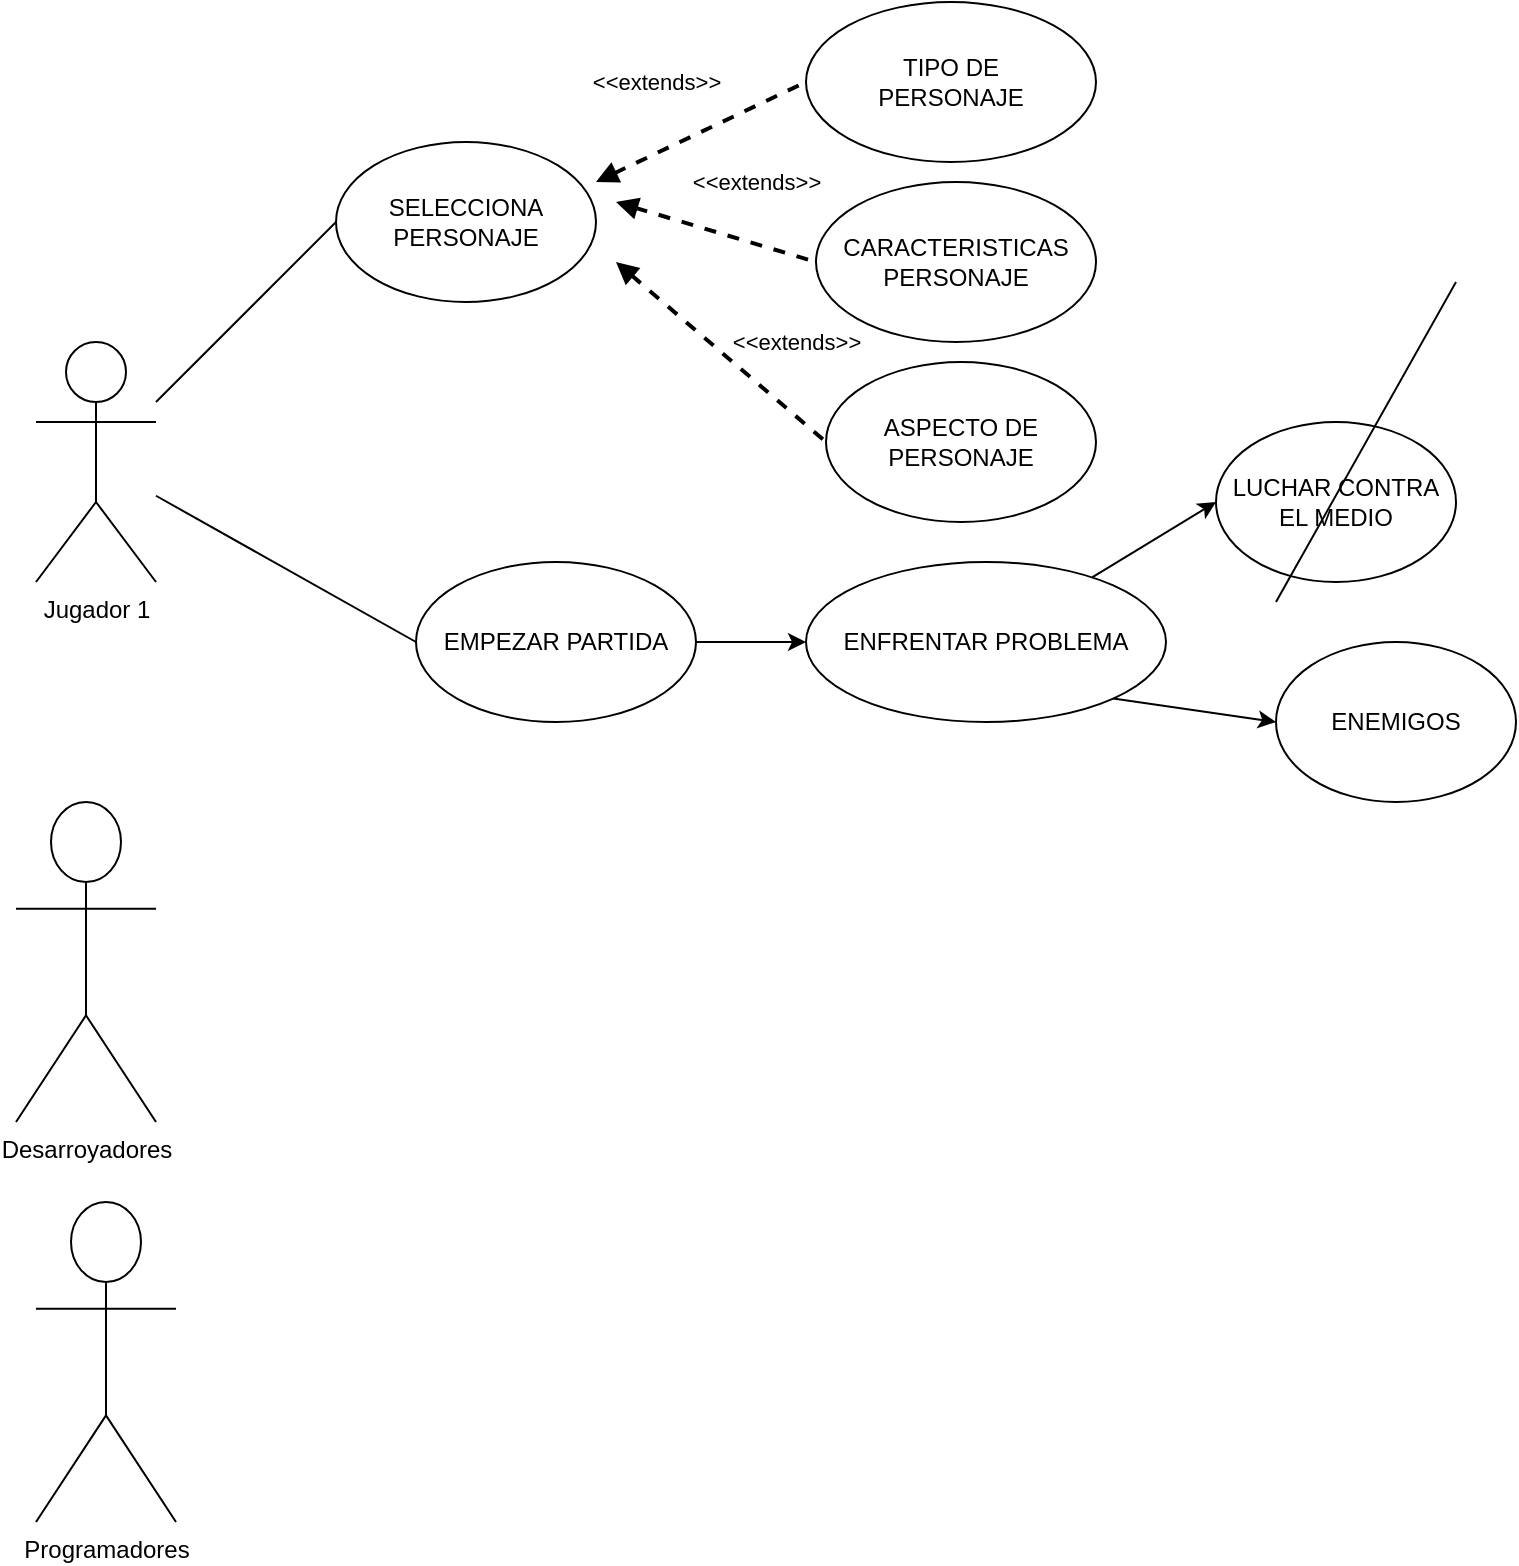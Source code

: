 <mxfile version="14.8.0" type="device"><diagram id="fitQpNGiqHhYkPvzq6KV" name="Page-1"><mxGraphModel dx="1422" dy="762" grid="1" gridSize="10" guides="1" tooltips="1" connect="1" arrows="1" fold="1" page="1" pageScale="1" pageWidth="1100" pageHeight="1700" math="0" shadow="0"><root><mxCell id="0"/><mxCell id="1" parent="0"/><mxCell id="144bVQLW-SNdpHemRbyg-1" value="Jugador 1" style="shape=umlActor;verticalLabelPosition=bottom;verticalAlign=top;html=1;outlineConnect=0;" parent="1" vertex="1"><mxGeometry x="60" y="180" width="60" height="120" as="geometry"/></mxCell><mxCell id="144bVQLW-SNdpHemRbyg-4" value="" style="endArrow=none;html=1;entryX=0;entryY=0.5;entryDx=0;entryDy=0;" parent="1" target="144bVQLW-SNdpHemRbyg-5" edge="1" source="144bVQLW-SNdpHemRbyg-1"><mxGeometry width="50" height="50" relative="1" as="geometry"><mxPoint x="130" y="160" as="sourcePoint"/><mxPoint x="200" y="110" as="targetPoint"/></mxGeometry></mxCell><mxCell id="144bVQLW-SNdpHemRbyg-5" value="SELECCIONA&lt;br&gt;PERSONAJE" style="ellipse;whiteSpace=wrap;html=1;" parent="1" vertex="1"><mxGeometry x="210" y="80" width="130" height="80" as="geometry"/></mxCell><mxCell id="144bVQLW-SNdpHemRbyg-7" value="TIPO DE&lt;br&gt;PERSONAJE" style="ellipse;whiteSpace=wrap;html=1;" parent="1" vertex="1"><mxGeometry x="445" y="10" width="145" height="80" as="geometry"/></mxCell><mxCell id="144bVQLW-SNdpHemRbyg-8" value="&amp;lt;&amp;lt;extends&amp;gt;&amp;gt;" style="endArrow=none;dashed=1;html=1;strokeWidth=2;entryX=0;entryY=0.5;entryDx=0;entryDy=0;startArrow=block;startFill=1;" parent="1" target="144bVQLW-SNdpHemRbyg-7" edge="1"><mxGeometry x="-0.165" y="32" width="50" height="50" relative="1" as="geometry"><mxPoint x="340" y="100" as="sourcePoint"/><mxPoint x="440" y="140" as="targetPoint"/><mxPoint as="offset"/></mxGeometry></mxCell><mxCell id="144bVQLW-SNdpHemRbyg-10" value="CARACTERISTICAS&lt;br&gt;PERSONAJE" style="ellipse;whiteSpace=wrap;html=1;" parent="1" vertex="1"><mxGeometry x="450" y="100" width="140" height="80" as="geometry"/></mxCell><mxCell id="144bVQLW-SNdpHemRbyg-12" value="ASPECTO DE PERSONAJE" style="ellipse;whiteSpace=wrap;html=1;" parent="1" vertex="1"><mxGeometry x="455" y="190" width="135" height="80" as="geometry"/></mxCell><mxCell id="144bVQLW-SNdpHemRbyg-15" value="&amp;lt;&amp;lt;extends&amp;gt;&amp;gt;" style="endArrow=none;dashed=1;html=1;strokeWidth=2;entryX=0;entryY=0.5;entryDx=0;entryDy=0;startArrow=block;startFill=1;" parent="1" target="144bVQLW-SNdpHemRbyg-10" edge="1"><mxGeometry x="0.229" y="30" width="50" height="50" relative="1" as="geometry"><mxPoint x="350" y="110" as="sourcePoint"/><mxPoint x="455" y="60" as="targetPoint"/><mxPoint as="offset"/></mxGeometry></mxCell><mxCell id="144bVQLW-SNdpHemRbyg-16" value="&amp;lt;&amp;lt;extends&amp;gt;&amp;gt;" style="endArrow=none;dashed=1;html=1;strokeWidth=2;entryX=0;entryY=0.5;entryDx=0;entryDy=0;startArrow=block;startFill=1;" parent="1" target="144bVQLW-SNdpHemRbyg-12" edge="1"><mxGeometry x="0.365" y="28" width="50" height="50" relative="1" as="geometry"><mxPoint x="350" y="140" as="sourcePoint"/><mxPoint x="460" y="150" as="targetPoint"/><mxPoint as="offset"/></mxGeometry></mxCell><mxCell id="Uc9pEytw6UIDNmnzE26K-1" value="Desarroyadores" style="shape=umlActor;verticalLabelPosition=bottom;verticalAlign=top;html=1;outlineConnect=0;" vertex="1" parent="1"><mxGeometry x="50" y="410" width="70" height="160" as="geometry"/></mxCell><mxCell id="Uc9pEytw6UIDNmnzE26K-2" value="Programadores" style="shape=umlActor;verticalLabelPosition=bottom;verticalAlign=top;html=1;outlineConnect=0;" vertex="1" parent="1"><mxGeometry x="60" y="610" width="70" height="160" as="geometry"/></mxCell><mxCell id="Uc9pEytw6UIDNmnzE26K-3" value="EMPEZAR PARTIDA" style="ellipse;whiteSpace=wrap;html=1;" vertex="1" parent="1"><mxGeometry x="250" y="290" width="140" height="80" as="geometry"/></mxCell><mxCell id="Uc9pEytw6UIDNmnzE26K-4" value="" style="endArrow=none;html=1;entryX=0;entryY=0.5;entryDx=0;entryDy=0;" edge="1" parent="1" source="144bVQLW-SNdpHemRbyg-1" target="Uc9pEytw6UIDNmnzE26K-3"><mxGeometry width="50" height="50" relative="1" as="geometry"><mxPoint x="130" y="300" as="sourcePoint"/><mxPoint x="180" y="250" as="targetPoint"/></mxGeometry></mxCell><mxCell id="Uc9pEytw6UIDNmnzE26K-5" value="" style="endArrow=classic;html=1;exitX=1;exitY=0.5;exitDx=0;exitDy=0;entryX=0;entryY=0.5;entryDx=0;entryDy=0;" edge="1" parent="1" source="Uc9pEytw6UIDNmnzE26K-3" target="Uc9pEytw6UIDNmnzE26K-6"><mxGeometry width="50" height="50" relative="1" as="geometry"><mxPoint x="500" y="350" as="sourcePoint"/><mxPoint x="470" y="300" as="targetPoint"/></mxGeometry></mxCell><mxCell id="Uc9pEytw6UIDNmnzE26K-6" value="ENFRENTAR PROBLEMA" style="ellipse;whiteSpace=wrap;html=1;" vertex="1" parent="1"><mxGeometry x="445" y="290" width="180" height="80" as="geometry"/></mxCell><mxCell id="Uc9pEytw6UIDNmnzE26K-7" value="LUCHAR CONTRA EL MEDIO" style="ellipse;whiteSpace=wrap;html=1;" vertex="1" parent="1"><mxGeometry x="650" y="220" width="120" height="80" as="geometry"/></mxCell><mxCell id="Uc9pEytw6UIDNmnzE26K-8" value="" style="endArrow=classic;html=1;entryX=0;entryY=0.5;entryDx=0;entryDy=0;" edge="1" parent="1" source="Uc9pEytw6UIDNmnzE26K-6" target="Uc9pEytw6UIDNmnzE26K-7"><mxGeometry width="50" height="50" relative="1" as="geometry"><mxPoint x="630" y="370" as="sourcePoint"/><mxPoint x="680" y="320" as="targetPoint"/></mxGeometry></mxCell><mxCell id="Uc9pEytw6UIDNmnzE26K-9" value="ENEMIGOS" style="ellipse;whiteSpace=wrap;html=1;" vertex="1" parent="1"><mxGeometry x="680" y="330" width="120" height="80" as="geometry"/></mxCell><mxCell id="Uc9pEytw6UIDNmnzE26K-10" value="" style="endArrow=classic;html=1;exitX=1;exitY=1;exitDx=0;exitDy=0;entryX=0;entryY=0.5;entryDx=0;entryDy=0;" edge="1" parent="1" source="Uc9pEytw6UIDNmnzE26K-6" target="Uc9pEytw6UIDNmnzE26K-9"><mxGeometry width="50" height="50" relative="1" as="geometry"><mxPoint x="560" y="470" as="sourcePoint"/><mxPoint x="610" y="420" as="targetPoint"/></mxGeometry></mxCell><mxCell id="Uc9pEytw6UIDNmnzE26K-11" value="" style="endArrow=none;html=1;" edge="1" parent="1"><mxGeometry width="50" height="50" relative="1" as="geometry"><mxPoint x="680" y="310" as="sourcePoint"/><mxPoint x="770" y="150" as="targetPoint"/></mxGeometry></mxCell></root></mxGraphModel></diagram></mxfile>